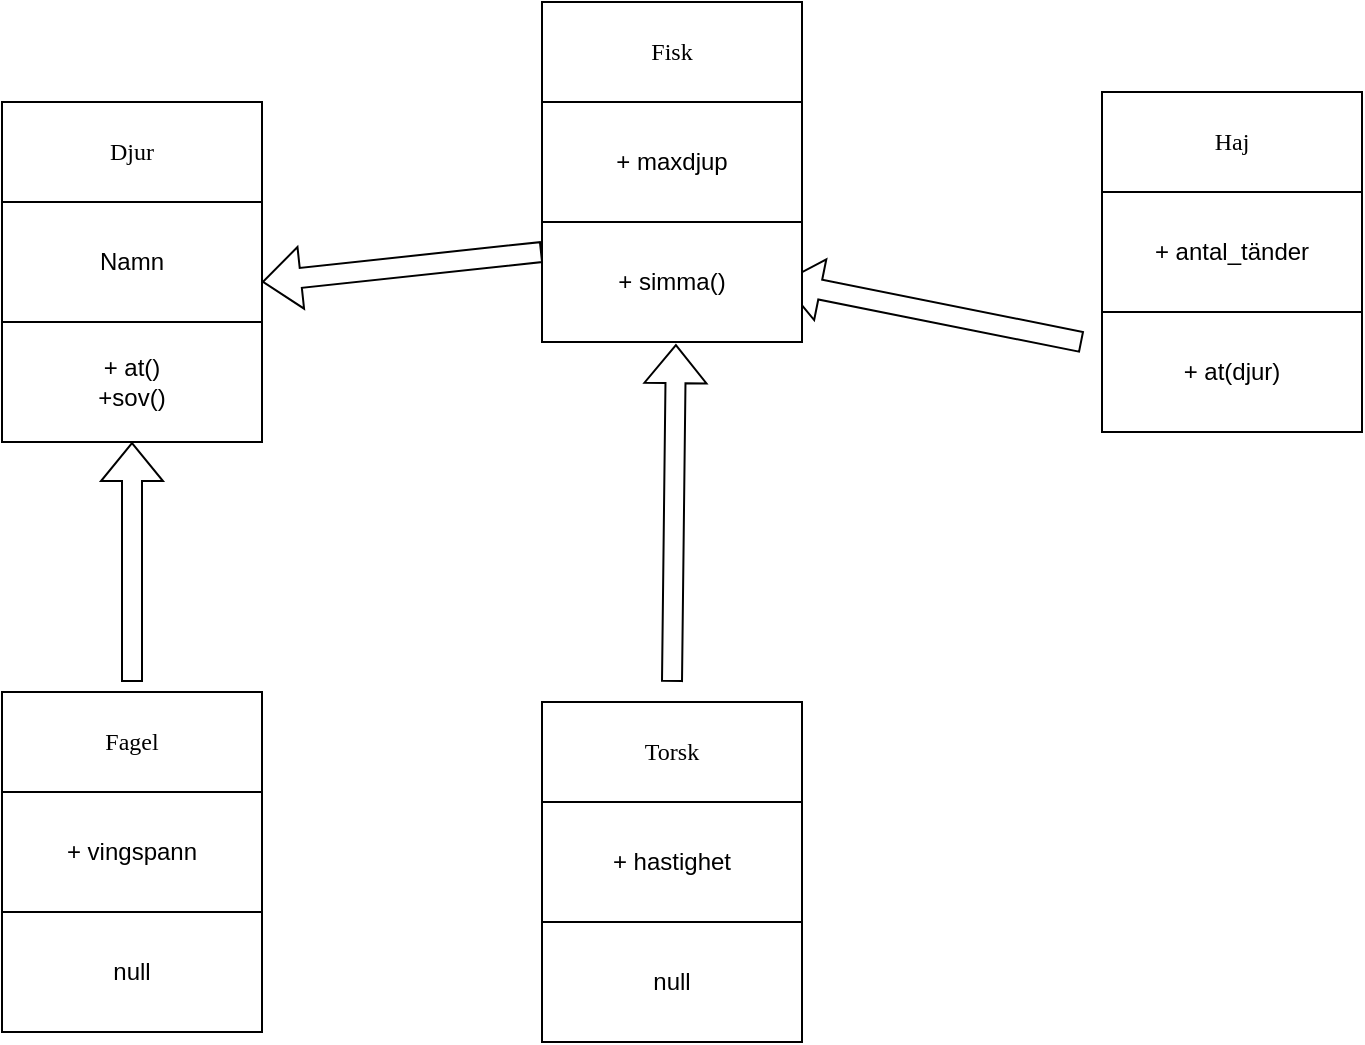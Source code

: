 <mxfile>
    <diagram name="Sida-1" id="Q8ZBoo2k7yH1vOY7O9t5">
        <mxGraphModel dx="553" dy="757" grid="1" gridSize="10" guides="1" tooltips="1" connect="1" arrows="1" fold="1" page="1" pageScale="1" pageWidth="827" pageHeight="1169" math="0" shadow="0">
            <root>
                <mxCell id="0"/>
                <mxCell id="1" parent="0"/>
                <mxCell id="O5_HYS59_EIen_LAQ4nf-1" value="Djur" style="rounded=0;whiteSpace=wrap;html=1;fontFamily=Comic Sans MS;" parent="1" vertex="1">
                    <mxGeometry x="70" y="90" width="130" height="50" as="geometry"/>
                </mxCell>
                <mxCell id="O5_HYS59_EIen_LAQ4nf-2" value="Namn" style="whiteSpace=wrap;html=1;" parent="1" vertex="1">
                    <mxGeometry x="70" y="140" width="130" height="60" as="geometry"/>
                </mxCell>
                <mxCell id="O5_HYS59_EIen_LAQ4nf-7" value="" style="shape=flexArrow;endArrow=classic;html=1;rounded=0;exitX=0.5;exitY=0;exitDx=0;exitDy=0;entryX=0.5;entryY=1;entryDx=0;entryDy=0;" parent="1" target="6" edge="1">
                    <mxGeometry width="50" height="50" relative="1" as="geometry">
                        <mxPoint x="135" y="380" as="sourcePoint"/>
                        <mxPoint x="170" y="300" as="targetPoint"/>
                    </mxGeometry>
                </mxCell>
                <mxCell id="O5_HYS59_EIen_LAQ4nf-10" value="" style="shape=flexArrow;endArrow=classic;html=1;rounded=0;exitX=0;exitY=0.25;exitDx=0;exitDy=0;" parent="1" edge="1">
                    <mxGeometry width="50" height="50" relative="1" as="geometry">
                        <mxPoint x="340.0" y="165" as="sourcePoint"/>
                        <mxPoint x="200" y="180" as="targetPoint"/>
                    </mxGeometry>
                </mxCell>
                <mxCell id="O5_HYS59_EIen_LAQ4nf-19" value="" style="shape=flexArrow;endArrow=classic;html=1;rounded=0;entryX=0.558;entryY=1.017;entryDx=0;entryDy=0;exitX=0.5;exitY=0;exitDx=0;exitDy=0;entryPerimeter=0;" parent="1" edge="1">
                    <mxGeometry width="50" height="50" relative="1" as="geometry">
                        <mxPoint x="405.0" y="380" as="sourcePoint"/>
                        <mxPoint x="406.96" y="211.02" as="targetPoint"/>
                    </mxGeometry>
                </mxCell>
                <mxCell id="O5_HYS59_EIen_LAQ4nf-22" value="" style="shape=flexArrow;endArrow=classic;html=1;rounded=0;exitX=0;exitY=0.5;exitDx=0;exitDy=0;entryX=1;entryY=0.5;entryDx=0;entryDy=0;" parent="1" edge="1">
                    <mxGeometry width="50" height="50" relative="1" as="geometry">
                        <mxPoint x="610" y="210" as="sourcePoint"/>
                        <mxPoint x="460.0" y="180" as="targetPoint"/>
                    </mxGeometry>
                </mxCell>
                <mxCell id="6" value="+ at()&lt;br&gt;+sov()" style="rounded=0;whiteSpace=wrap;html=1;" vertex="1" parent="1">
                    <mxGeometry x="70" y="200" width="130" height="60" as="geometry"/>
                </mxCell>
                <mxCell id="7" value="Fisk" style="rounded=0;whiteSpace=wrap;html=1;fontFamily=Comic Sans MS;" vertex="1" parent="1">
                    <mxGeometry x="340" y="40" width="130" height="50" as="geometry"/>
                </mxCell>
                <mxCell id="8" value="+ maxdjup" style="whiteSpace=wrap;html=1;" vertex="1" parent="1">
                    <mxGeometry x="340" y="90" width="130" height="60" as="geometry"/>
                </mxCell>
                <mxCell id="9" value="+ simma()" style="rounded=0;whiteSpace=wrap;html=1;" vertex="1" parent="1">
                    <mxGeometry x="340" y="150" width="130" height="60" as="geometry"/>
                </mxCell>
                <mxCell id="10" value="Haj" style="rounded=0;whiteSpace=wrap;html=1;fontFamily=Comic Sans MS;" vertex="1" parent="1">
                    <mxGeometry x="620" y="85" width="130" height="50" as="geometry"/>
                </mxCell>
                <mxCell id="11" value="+ antal_tänder" style="whiteSpace=wrap;html=1;" vertex="1" parent="1">
                    <mxGeometry x="620" y="135" width="130" height="60" as="geometry"/>
                </mxCell>
                <mxCell id="12" value="+ at(djur)" style="rounded=0;whiteSpace=wrap;html=1;" vertex="1" parent="1">
                    <mxGeometry x="620" y="195" width="130" height="60" as="geometry"/>
                </mxCell>
                <mxCell id="13" value="Torsk" style="rounded=0;whiteSpace=wrap;html=1;fontFamily=Comic Sans MS;" vertex="1" parent="1">
                    <mxGeometry x="340" y="390" width="130" height="50" as="geometry"/>
                </mxCell>
                <mxCell id="14" value="+ hastighet" style="whiteSpace=wrap;html=1;" vertex="1" parent="1">
                    <mxGeometry x="340" y="440" width="130" height="60" as="geometry"/>
                </mxCell>
                <mxCell id="15" value="null" style="rounded=0;whiteSpace=wrap;html=1;" vertex="1" parent="1">
                    <mxGeometry x="340" y="500" width="130" height="60" as="geometry"/>
                </mxCell>
                <mxCell id="16" value="Fagel" style="rounded=0;whiteSpace=wrap;html=1;fontFamily=Comic Sans MS;" vertex="1" parent="1">
                    <mxGeometry x="70" y="385" width="130" height="50" as="geometry"/>
                </mxCell>
                <mxCell id="17" value="+ vingspann" style="whiteSpace=wrap;html=1;" vertex="1" parent="1">
                    <mxGeometry x="70" y="435" width="130" height="60" as="geometry"/>
                </mxCell>
                <mxCell id="18" value="null" style="rounded=0;whiteSpace=wrap;html=1;" vertex="1" parent="1">
                    <mxGeometry x="70" y="495" width="130" height="60" as="geometry"/>
                </mxCell>
            </root>
        </mxGraphModel>
    </diagram>
</mxfile>
